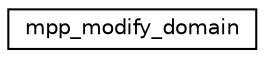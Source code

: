 digraph "Graphical Class Hierarchy"
{
 // INTERACTIVE_SVG=YES
 // LATEX_PDF_SIZE
  edge [fontname="Helvetica",fontsize="10",labelfontname="Helvetica",labelfontsize="10"];
  node [fontname="Helvetica",fontsize="10",shape=record];
  rankdir="LR";
  Node0 [label="mpp_modify_domain",height=0.2,width=0.4,color="black", fillcolor="white", style="filled",URL="$interfacempp__domains__mod_1_1mpp__modify__domain.html",tooltip="Modifies the extents (compute, data and global) of a given domain."];
}
